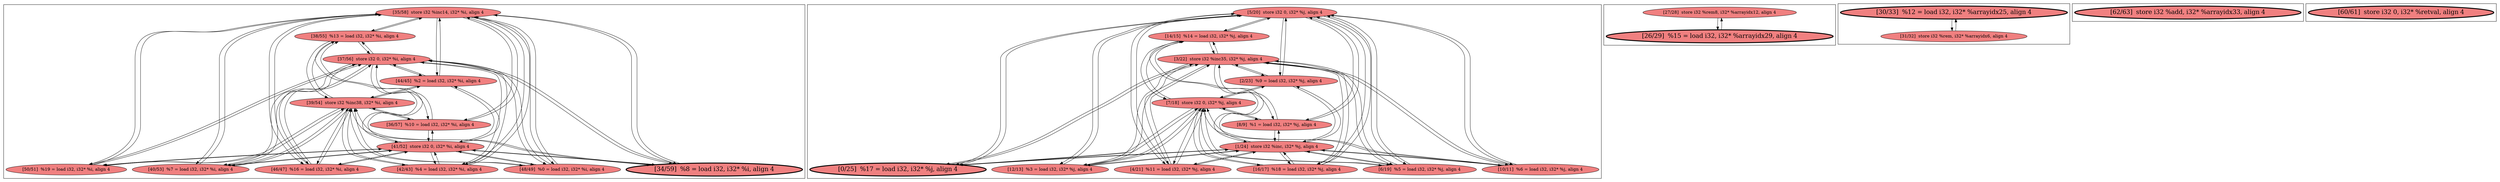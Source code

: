 
digraph G {



node127->node131 [ ]
node119->node108 [ ]
node113->node115 [ ]
node110->node107 [ ]
node126->node131 [ ]
node108->node113 [ ]
node127->node120 [ ]
node118->node113 [ ]
node120->node127 [ ]
node109->node113 [ ]
node102->node103 [ ]
node103->node102 [ ]
node113->node109 [ ]
node112->node117 [ ]
node112->node119 [ ]
node112->node110 [ ]
node124->node129 [ ]
node110->node112 [ ]
node129->node124 [ ]
node113->node112 [ ]
node112->node113 [ ]
node122->node128 [ ]
node119->node114 [ ]
node127->node130 [ ]
node121->node128 [ ]
node131->node127 [ ]
node125->node127 [ ]
node127->node124 [ ]
node113->node114 [ ]
node114->node113 [ ]
node126->node132 [ ]
node132->node126 [ ]
node128->node132 [ ]
node117->node111 [ ]
node132->node127 [ ]
node127->node121 [ ]
node118->node110 [ ]
node127->node122 [ ]
node122->node127 [ ]
node132->node128 [ ]
node116->node113 [ ]
node113->node107 [ ]
node107->node113 [ ]
node125->node126 [ ]
node128->node123 [ ]
node107->node110 [ ]
node124->node127 [ ]
node114->node117 [ ]
node129->node130 [ ]
node130->node127 [ ]
node121->node127 [ ]
node107->node117 [ ]
node131->node129 [ ]
node117->node107 [ ]
node119->node107 [ ]
node113->node108 [ ]
node126->node121 [ ]
node119->node109 [ ]
node115->node113 [ ]
node107->node119 [ ]
node110->node111 [ ]
node131->node126 [ ]
node122->node129 [ ]
node110->node116 [ ]
node117->node109 [ ]
node117->node114 [ ]
node105->node104 [ ]
node120->node126 [ ]
node128->node120 [ ]
node116->node110 [ ]
node120->node129 [ ]
node125->node129 [ ]
node110->node108 [ ]
node110->node115 [ ]
node117->node118 [ ]
node129->node122 [ ]
node113->node111 [ ]
node127->node123 [ ]
node128->node121 [ ]
node117->node108 [ ]
node120->node128 [ ]
node115->node117 [ ]
node113->node116 [ ]
node108->node117 [ ]
node123->node128 [ ]
node114->node110 [ ]
node117->node112 [ ]
node108->node110 [ ]
node115->node110 [ ]
node130->node128 [ ]
node123->node127 [ ]
node113->node118 [ ]
node128->node122 [ ]
node127->node125 [ ]
node119->node116 [ ]
node117->node116 [ ]
node121->node129 [ ]
node129->node132 [ ]
node132->node129 [ ]
node129->node125 [ ]
node125->node128 [ ]
node111->node117 [ ]
node130->node126 [ ]
node126->node124 [ ]
node118->node117 [ ]
node126->node130 [ ]
node129->node131 [ ]
node117->node115 [ ]
node110->node118 [ ]
node128->node124 [ ]
node126->node125 [ ]
node116->node117 [ ]
node111->node110 [ ]
node115->node119 [ ]
node128->node125 [ ]
node126->node122 [ ]
node119->node112 [ ]
node114->node119 [ ]
node118->node119 [ ]
node124->node126 [ ]
node128->node130 [ ]
node127->node132 [ ]
node130->node129 [ ]
node123->node129 [ ]
node109->node110 [ ]
node116->node119 [ ]
node126->node120 [ ]
node109->node117 [ ]
node119->node115 [ ]
node123->node126 [ ]
node110->node114 [ ]
node126->node123 [ ]
node104->node105 [ ]
node119->node118 [ ]
node129->node121 [ ]
node108->node119 [ ]
node124->node128 [ ]
node111->node119 [ ]
node119->node111 [ ]
node131->node128 [ ]
node128->node131 [ ]
node111->node113 [ ]
node121->node126 [ ]
node110->node109 [ ]
node129->node123 [ ]
node129->node120 [ ]
node109->node119 [ ]
node122->node126 [ ]


subgraph cluster4 {


node132 [fillcolor=lightcoral,label="[36/57]  %10 = load i32, i32* %i, align 4",shape=ellipse,style=filled ]
node131 [fillcolor=lightcoral,label="[38/55]  %13 = load i32, i32* %i, align 4",shape=ellipse,style=filled ]
node128 [fillcolor=lightcoral,label="[37/56]  store i32 0, i32* %i, align 4",shape=ellipse,style=filled ]
node127 [fillcolor=lightcoral,label="[35/58]  store i32 %inc14, i32* %i, align 4",shape=ellipse,style=filled ]
node126 [fillcolor=lightcoral,label="[41/52]  store i32 0, i32* %i, align 4",shape=ellipse,style=filled ]
node123 [fillcolor=lightcoral,label="[44/45]  %2 = load i32, i32* %i, align 4",shape=ellipse,style=filled ]
node120 [fillcolor=lightcoral,label="[50/51]  %19 = load i32, i32* %i, align 4",shape=ellipse,style=filled ]
node130 [penwidth=3.0,fontsize=20,fillcolor=lightcoral,label="[34/59]  %8 = load i32, i32* %i, align 4",shape=ellipse,style=filled ]
node121 [fillcolor=lightcoral,label="[48/49]  %0 = load i32, i32* %i, align 4",shape=ellipse,style=filled ]
node124 [fillcolor=lightcoral,label="[42/43]  %4 = load i32, i32* %i, align 4",shape=ellipse,style=filled ]
node125 [fillcolor=lightcoral,label="[40/53]  %7 = load i32, i32* %i, align 4",shape=ellipse,style=filled ]
node129 [fillcolor=lightcoral,label="[39/54]  store i32 %inc38, i32* %i, align 4",shape=ellipse,style=filled ]
node122 [fillcolor=lightcoral,label="[46/47]  %16 = load i32, i32* %i, align 4",shape=ellipse,style=filled ]



}

subgraph cluster3 {


node119 [fillcolor=lightcoral,label="[5/20]  store i32 0, i32* %j, align 4",shape=ellipse,style=filled ]
node118 [fillcolor=lightcoral,label="[4/21]  %11 = load i32, i32* %j, align 4",shape=ellipse,style=filled ]
node117 [fillcolor=lightcoral,label="[3/22]  store i32 %inc35, i32* %j, align 4",shape=ellipse,style=filled ]
node116 [fillcolor=lightcoral,label="[2/23]  %9 = load i32, i32* %j, align 4",shape=ellipse,style=filled ]
node115 [penwidth=3.0,fontsize=20,fillcolor=lightcoral,label="[0/25]  %17 = load i32, i32* %j, align 4",shape=ellipse,style=filled ]
node114 [fillcolor=lightcoral,label="[12/13]  %3 = load i32, i32* %j, align 4",shape=ellipse,style=filled ]
node113 [fillcolor=lightcoral,label="[1/24]  store i32 %inc, i32* %j, align 4",shape=ellipse,style=filled ]
node108 [fillcolor=lightcoral,label="[14/15]  %14 = load i32, i32* %j, align 4",shape=ellipse,style=filled ]
node107 [fillcolor=lightcoral,label="[16/17]  %18 = load i32, i32* %j, align 4",shape=ellipse,style=filled ]
node109 [fillcolor=lightcoral,label="[10/11]  %6 = load i32, i32* %j, align 4",shape=ellipse,style=filled ]
node110 [fillcolor=lightcoral,label="[7/18]  store i32 0, i32* %j, align 4",shape=ellipse,style=filled ]
node111 [fillcolor=lightcoral,label="[8/9]  %1 = load i32, i32* %j, align 4",shape=ellipse,style=filled ]
node112 [fillcolor=lightcoral,label="[6/19]  %5 = load i32, i32* %j, align 4",shape=ellipse,style=filled ]



}

subgraph cluster2 {


node106 [penwidth=3.0,fontsize=20,fillcolor=lightcoral,label="[62/63]  store i32 %add, i32* %arrayidx33, align 4",shape=ellipse,style=filled ]



}

subgraph cluster5 {


node133 [penwidth=3.0,fontsize=20,fillcolor=lightcoral,label="[60/61]  store i32 0, i32* %retval, align 4",shape=ellipse,style=filled ]



}

subgraph cluster0 {


node103 [penwidth=3.0,fontsize=20,fillcolor=lightcoral,label="[26/29]  %15 = load i32, i32* %arrayidx29, align 4",shape=ellipse,style=filled ]
node102 [fillcolor=lightcoral,label="[27/28]  store i32 %rem8, i32* %arrayidx12, align 4",shape=ellipse,style=filled ]



}

subgraph cluster1 {


node105 [penwidth=3.0,fontsize=20,fillcolor=lightcoral,label="[30/33]  %12 = load i32, i32* %arrayidx25, align 4",shape=ellipse,style=filled ]
node104 [fillcolor=lightcoral,label="[31/32]  store i32 %rem, i32* %arrayidx6, align 4",shape=ellipse,style=filled ]



}

}
